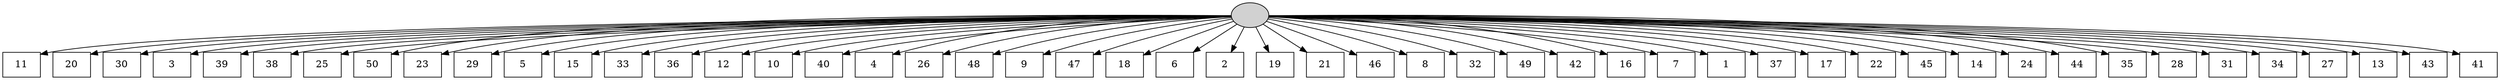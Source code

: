 digraph G {
0[style=filled, fillcolor=grey82, label=""];
1[shape=box,style=filled, fillcolor=white,label="11\n"];
2[shape=box,style=filled, fillcolor=white,label="20\n"];
3[shape=box,style=filled, fillcolor=white,label="30\n"];
4[shape=box,style=filled, fillcolor=white,label="3\n"];
5[shape=box,style=filled, fillcolor=white,label="39\n"];
6[shape=box,style=filled, fillcolor=white,label="38\n"];
7[shape=box,style=filled, fillcolor=white,label="25\n"];
8[shape=box,style=filled, fillcolor=white,label="50\n"];
9[shape=box,style=filled, fillcolor=white,label="23\n"];
10[shape=box,style=filled, fillcolor=white,label="29\n"];
11[shape=box,style=filled, fillcolor=white,label="5\n"];
12[shape=box,style=filled, fillcolor=white,label="15\n"];
13[shape=box,style=filled, fillcolor=white,label="33\n"];
14[shape=box,style=filled, fillcolor=white,label="36\n"];
15[shape=box,style=filled, fillcolor=white,label="12\n"];
16[shape=box,style=filled, fillcolor=white,label="10\n"];
17[shape=box,style=filled, fillcolor=white,label="40\n"];
18[shape=box,style=filled, fillcolor=white,label="4\n"];
19[shape=box,style=filled, fillcolor=white,label="26\n"];
20[shape=box,style=filled, fillcolor=white,label="48\n"];
21[shape=box,style=filled, fillcolor=white,label="9\n"];
22[shape=box,style=filled, fillcolor=white,label="47\n"];
23[shape=box,style=filled, fillcolor=white,label="18\n"];
24[shape=box,style=filled, fillcolor=white,label="6\n"];
25[shape=box,style=filled, fillcolor=white,label="2\n"];
26[shape=box,style=filled, fillcolor=white,label="19\n"];
27[shape=box,style=filled, fillcolor=white,label="21\n"];
28[shape=box,style=filled, fillcolor=white,label="46\n"];
29[shape=box,style=filled, fillcolor=white,label="8\n"];
30[shape=box,style=filled, fillcolor=white,label="32\n"];
31[shape=box,style=filled, fillcolor=white,label="49\n"];
32[shape=box,style=filled, fillcolor=white,label="42\n"];
33[shape=box,style=filled, fillcolor=white,label="16\n"];
34[shape=box,style=filled, fillcolor=white,label="7\n"];
35[shape=box,style=filled, fillcolor=white,label="1\n"];
36[shape=box,style=filled, fillcolor=white,label="37\n"];
37[shape=box,style=filled, fillcolor=white,label="17\n"];
38[shape=box,style=filled, fillcolor=white,label="22\n"];
39[shape=box,style=filled, fillcolor=white,label="45\n"];
40[shape=box,style=filled, fillcolor=white,label="14\n"];
41[shape=box,style=filled, fillcolor=white,label="24\n"];
42[shape=box,style=filled, fillcolor=white,label="44\n"];
43[shape=box,style=filled, fillcolor=white,label="35\n"];
44[shape=box,style=filled, fillcolor=white,label="28\n"];
45[shape=box,style=filled, fillcolor=white,label="31\n"];
46[shape=box,style=filled, fillcolor=white,label="34\n"];
47[shape=box,style=filled, fillcolor=white,label="27\n"];
48[shape=box,style=filled, fillcolor=white,label="13\n"];
49[shape=box,style=filled, fillcolor=white,label="43\n"];
50[shape=box,style=filled, fillcolor=white,label="41\n"];
0->1 ;
0->2 ;
0->3 ;
0->4 ;
0->5 ;
0->6 ;
0->7 ;
0->8 ;
0->9 ;
0->10 ;
0->11 ;
0->12 ;
0->13 ;
0->14 ;
0->15 ;
0->16 ;
0->17 ;
0->18 ;
0->19 ;
0->20 ;
0->21 ;
0->22 ;
0->23 ;
0->24 ;
0->25 ;
0->26 ;
0->27 ;
0->28 ;
0->29 ;
0->30 ;
0->31 ;
0->32 ;
0->33 ;
0->34 ;
0->35 ;
0->36 ;
0->37 ;
0->38 ;
0->39 ;
0->40 ;
0->41 ;
0->42 ;
0->43 ;
0->44 ;
0->45 ;
0->46 ;
0->47 ;
0->48 ;
0->49 ;
0->50 ;
}
